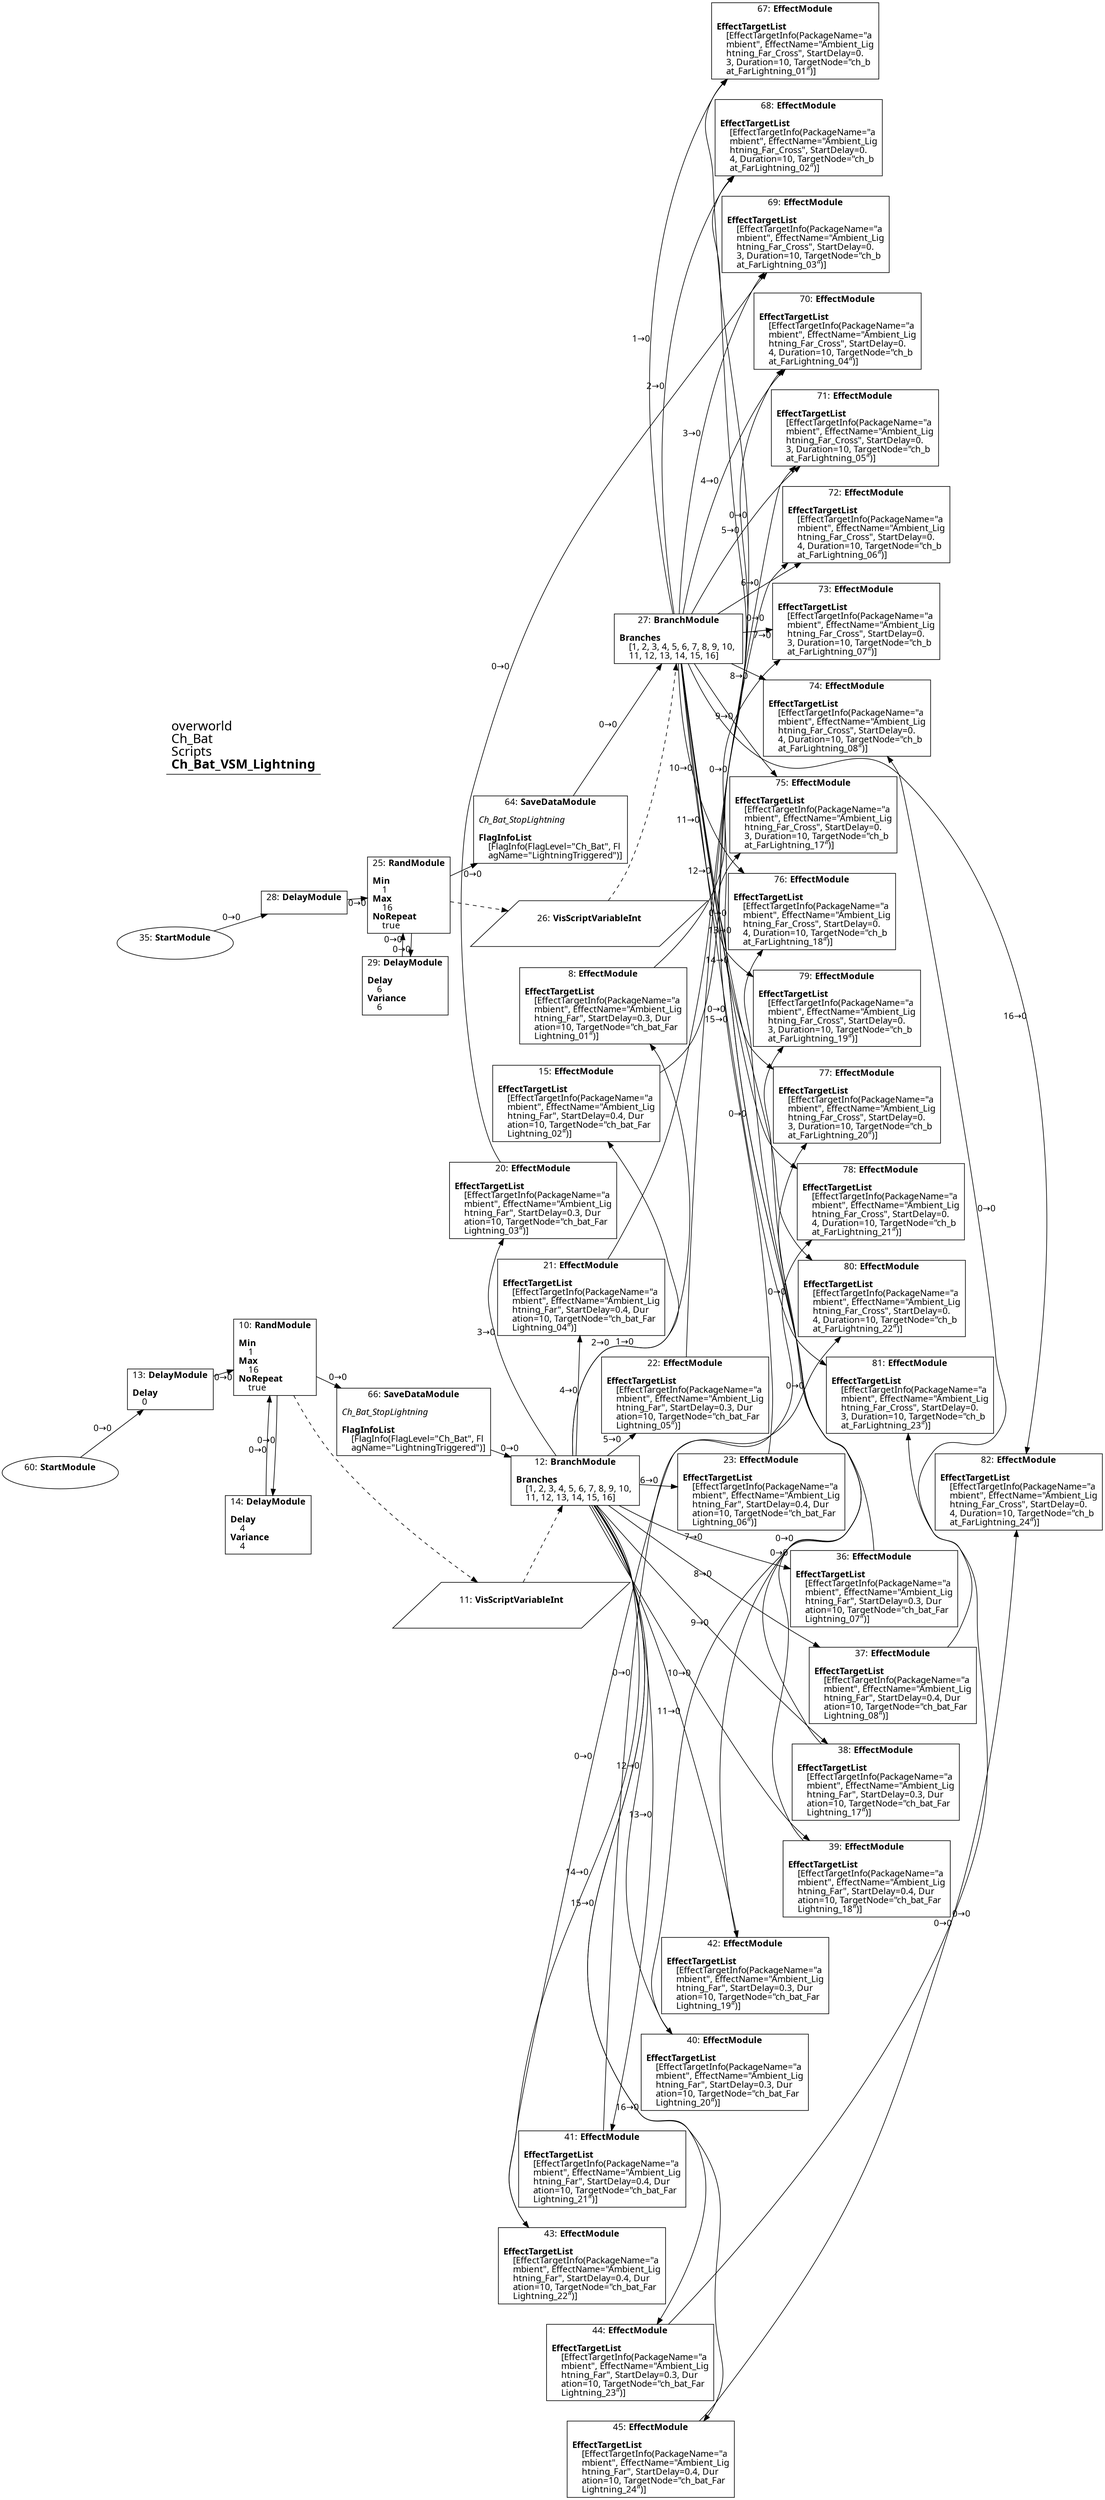 digraph {
    layout = fdp;
    overlap = prism;
    sep = "+16";
    splines = spline;

    node [ shape = box ];

    graph [ fontname = "Segoe UI" ];
    node [ fontname = "Segoe UI" ];
    edge [ fontname = "Segoe UI" ];

    8 [ label = <8: <b>EffectModule</b><br/><br/><b>EffectTargetList</b><br align="left"/>    [EffectTargetInfo(PackageName=&quot;a<br align="left"/>    mbient&quot;, EffectName=&quot;Ambient_Lig<br align="left"/>    htning_Far&quot;, StartDelay=0.3, Dur<br align="left"/>    ation=10, TargetNode=&quot;ch_bat_Far<br align="left"/>    Lightning_01&quot;)]<br align="left"/>> ];
    8 [ pos = "2.1790001,-1.047!" ];
    8 -> 67 [ label = "0→0" ];

    10 [ label = <10: <b>RandModule</b><br/><br/><b>Min</b><br align="left"/>    1<br align="left"/><b>Max</b><br align="left"/>    16<br align="left"/><b>NoRepeat</b><br align="left"/>    true<br align="left"/>> ];
    10 [ pos = "1.4410001,-1.771!" ];
    10 -> 14 [ label = "0→0" ];
    10 -> 66 [ label = "0→0" ];
    10 -> 11 [ style = dashed ];

    11 [ label = <11: <b>VisScriptVariableInt</b><br/><br/>> ];
    11 [ shape = parallelogram ]
    11 [ pos = "1.7110001,-2.029!" ];

    12 [ label = <12: <b>BranchModule</b><br/><br/><b>Branches</b><br align="left"/>    [1, 2, 3, 4, 5, 6, 7, 8, 9, 10, <br align="left"/>    11, 12, 13, 14, 15, 16]<br align="left"/>> ];
    12 [ pos = "1.8740001,-1.771!" ];
    12 -> 8 [ label = "1→0" ];
    12 -> 15 [ label = "2→0" ];
    12 -> 20 [ label = "3→0" ];
    12 -> 21 [ label = "4→0" ];
    12 -> 22 [ label = "5→0" ];
    12 -> 23 [ label = "6→0" ];
    12 -> 36 [ label = "7→0" ];
    12 -> 37 [ label = "8→0" ];
    12 -> 38 [ label = "9→0" ];
    12 -> 39 [ label = "10→0" ];
    12 -> 42 [ label = "11→0" ];
    12 -> 40 [ label = "12→0" ];
    12 -> 41 [ label = "13→0" ];
    12 -> 43 [ label = "14→0" ];
    12 -> 44 [ label = "15→0" ];
    12 -> 45 [ label = "16→0" ];
    11 -> 12 [ style = dashed ];

    13 [ label = <13: <b>DelayModule</b><br/><br/><b>Delay</b><br align="left"/>    0<br align="left"/>> ];
    13 [ pos = "1.256,-1.771!" ];
    13 -> 10 [ label = "0→0" ];

    14 [ label = <14: <b>DelayModule</b><br/><br/><b>Delay</b><br align="left"/>    4<br align="left"/><b>Variance</b><br align="left"/>    4<br align="left"/>> ];
    14 [ pos = "1.475,-1.9870001!" ];
    14 -> 10 [ label = "0→0" ];

    15 [ label = <15: <b>EffectModule</b><br/><br/><b>EffectTargetList</b><br align="left"/>    [EffectTargetInfo(PackageName=&quot;a<br align="left"/>    mbient&quot;, EffectName=&quot;Ambient_Lig<br align="left"/>    htning_Far&quot;, StartDelay=0.4, Dur<br align="left"/>    ation=10, TargetNode=&quot;ch_bat_Far<br align="left"/>    Lightning_02&quot;)]<br align="left"/>> ];
    15 [ pos = "2.1790001,-1.167!" ];
    15 -> 68 [ label = "0→0" ];

    20 [ label = <20: <b>EffectModule</b><br/><br/><b>EffectTargetList</b><br align="left"/>    [EffectTargetInfo(PackageName=&quot;a<br align="left"/>    mbient&quot;, EffectName=&quot;Ambient_Lig<br align="left"/>    htning_Far&quot;, StartDelay=0.3, Dur<br align="left"/>    ation=10, TargetNode=&quot;ch_bat_Far<br align="left"/>    Lightning_03&quot;)]<br align="left"/>> ];
    20 [ pos = "2.1750002,-1.2870001!" ];
    20 -> 69 [ label = "0→0" ];

    21 [ label = <21: <b>EffectModule</b><br/><br/><b>EffectTargetList</b><br align="left"/>    [EffectTargetInfo(PackageName=&quot;a<br align="left"/>    mbient&quot;, EffectName=&quot;Ambient_Lig<br align="left"/>    htning_Far&quot;, StartDelay=0.4, Dur<br align="left"/>    ation=10, TargetNode=&quot;ch_bat_Far<br align="left"/>    Lightning_04&quot;)]<br align="left"/>> ];
    21 [ pos = "2.177,-1.4080001!" ];
    21 -> 70 [ label = "0→0" ];

    22 [ label = <22: <b>EffectModule</b><br/><br/><b>EffectTargetList</b><br align="left"/>    [EffectTargetInfo(PackageName=&quot;a<br align="left"/>    mbient&quot;, EffectName=&quot;Ambient_Lig<br align="left"/>    htning_Far&quot;, StartDelay=0.3, Dur<br align="left"/>    ation=10, TargetNode=&quot;ch_bat_Far<br align="left"/>    Lightning_05&quot;)]<br align="left"/>> ];
    22 [ pos = "2.174,-1.5270001!" ];
    22 -> 71 [ label = "0→0" ];

    23 [ label = <23: <b>EffectModule</b><br/><br/><b>EffectTargetList</b><br align="left"/>    [EffectTargetInfo(PackageName=&quot;a<br align="left"/>    mbient&quot;, EffectName=&quot;Ambient_Lig<br align="left"/>    htning_Far&quot;, StartDelay=0.4, Dur<br align="left"/>    ation=10, TargetNode=&quot;ch_bat_Far<br align="left"/>    Lightning_06&quot;)]<br align="left"/>> ];
    23 [ pos = "2.173,-1.6470001!" ];
    23 -> 72 [ label = "0→0" ];

    25 [ label = <25: <b>RandModule</b><br/><br/><b>Min</b><br align="left"/>    1<br align="left"/><b>Max</b><br align="left"/>    16<br align="left"/><b>NoRepeat</b><br align="left"/>    true<br align="left"/>> ];
    25 [ pos = "1.5380001,0.675!" ];
    25 -> 29 [ label = "0→0" ];
    25 -> 64 [ label = "0→0" ];
    25 -> 26 [ style = dashed ];

    26 [ label = <26: <b>VisScriptVariableInt</b><br/><br/>> ];
    26 [ shape = parallelogram ]
    26 [ pos = "1.8260001,0.47200003!" ];

    27 [ label = <27: <b>BranchModule</b><br/><br/><b>Branches</b><br align="left"/>    [1, 2, 3, 4, 5, 6, 7, 8, 9, 10, <br align="left"/>    11, 12, 13, 14, 15, 16]<br align="left"/>> ];
    27 [ pos = "1.9930001,0.675!" ];
    27 -> 82 [ label = "16→0" ];
    27 -> 81 [ label = "15→0" ];
    27 -> 80 [ label = "14→0" ];
    27 -> 78 [ label = "13→0" ];
    27 -> 77 [ label = "12→0" ];
    27 -> 79 [ label = "11→0" ];
    27 -> 76 [ label = "10→0" ];
    27 -> 75 [ label = "9→0" ];
    27 -> 74 [ label = "8→0" ];
    27 -> 73 [ label = "7→0" ];
    27 -> 72 [ label = "6→0" ];
    27 -> 71 [ label = "5→0" ];
    27 -> 70 [ label = "4→0" ];
    27 -> 69 [ label = "3→0" ];
    27 -> 68 [ label = "2→0" ];
    27 -> 67 [ label = "1→0" ];
    26 -> 27 [ style = dashed ];

    28 [ label = <28: <b>DelayModule</b><br/><br/>> ];
    28 [ pos = "1.299,0.675!" ];
    28 -> 25 [ label = "0→0" ];

    29 [ label = <29: <b>DelayModule</b><br/><br/><b>Delay</b><br align="left"/>    6<br align="left"/><b>Variance</b><br align="left"/>    6<br align="left"/>> ];
    29 [ pos = "1.5730001,0.439!" ];
    29 -> 25 [ label = "0→0" ];

    35 [ label = <35: <b>StartModule</b><br/><br/>> ];
    35 [ shape = oval ]
    35 [ pos = "0.80700004,0.57000005!" ];
    35 -> 28 [ label = "0→0" ];

    36 [ label = <36: <b>EffectModule</b><br/><br/><b>EffectTargetList</b><br align="left"/>    [EffectTargetInfo(PackageName=&quot;a<br align="left"/>    mbient&quot;, EffectName=&quot;Ambient_Lig<br align="left"/>    htning_Far&quot;, StartDelay=0.3, Dur<br align="left"/>    ation=10, TargetNode=&quot;ch_bat_Far<br align="left"/>    Lightning_07&quot;)]<br align="left"/>> ];
    36 [ pos = "2.1680002,-1.7750001!" ];
    36 -> 73 [ label = "0→0" ];

    37 [ label = <37: <b>EffectModule</b><br/><br/><b>EffectTargetList</b><br align="left"/>    [EffectTargetInfo(PackageName=&quot;a<br align="left"/>    mbient&quot;, EffectName=&quot;Ambient_Lig<br align="left"/>    htning_Far&quot;, StartDelay=0.4, Dur<br align="left"/>    ation=10, TargetNode=&quot;ch_bat_Far<br align="left"/>    Lightning_08&quot;)]<br align="left"/>> ];
    37 [ pos = "2.1680002,-1.8950001!" ];
    37 -> 74 [ label = "0→0" ];

    38 [ label = <38: <b>EffectModule</b><br/><br/><b>EffectTargetList</b><br align="left"/>    [EffectTargetInfo(PackageName=&quot;a<br align="left"/>    mbient&quot;, EffectName=&quot;Ambient_Lig<br align="left"/>    htning_Far&quot;, StartDelay=0.3, Dur<br align="left"/>    ation=10, TargetNode=&quot;ch_bat_Far<br align="left"/>    Lightning_17&quot;)]<br align="left"/>> ];
    38 [ pos = "2.164,-2.015!" ];
    38 -> 75 [ label = "0→0" ];

    39 [ label = <39: <b>EffectModule</b><br/><br/><b>EffectTargetList</b><br align="left"/>    [EffectTargetInfo(PackageName=&quot;a<br align="left"/>    mbient&quot;, EffectName=&quot;Ambient_Lig<br align="left"/>    htning_Far&quot;, StartDelay=0.4, Dur<br align="left"/>    ation=10, TargetNode=&quot;ch_bat_Far<br align="left"/>    Lightning_18&quot;)]<br align="left"/>> ];
    39 [ pos = "2.1660001,-2.1360002!" ];
    39 -> 76 [ label = "0→0" ];

    40 [ label = <40: <b>EffectModule</b><br/><br/><b>EffectTargetList</b><br align="left"/>    [EffectTargetInfo(PackageName=&quot;a<br align="left"/>    mbient&quot;, EffectName=&quot;Ambient_Lig<br align="left"/>    htning_Far&quot;, StartDelay=0.3, Dur<br align="left"/>    ation=10, TargetNode=&quot;ch_bat_Far<br align="left"/>    Lightning_20&quot;)]<br align="left"/>> ];
    40 [ pos = "2.164,-2.3720002!" ];
    40 -> 77 [ label = "0→0" ];

    41 [ label = <41: <b>EffectModule</b><br/><br/><b>EffectTargetList</b><br align="left"/>    [EffectTargetInfo(PackageName=&quot;a<br align="left"/>    mbient&quot;, EffectName=&quot;Ambient_Lig<br align="left"/>    htning_Far&quot;, StartDelay=0.4, Dur<br align="left"/>    ation=10, TargetNode=&quot;ch_bat_Far<br align="left"/>    Lightning_21&quot;)]<br align="left"/>> ];
    41 [ pos = "2.164,-2.493!" ];
    41 -> 78 [ label = "0→0" ];

    42 [ label = <42: <b>EffectModule</b><br/><br/><b>EffectTargetList</b><br align="left"/>    [EffectTargetInfo(PackageName=&quot;a<br align="left"/>    mbient&quot;, EffectName=&quot;Ambient_Lig<br align="left"/>    htning_Far&quot;, StartDelay=0.3, Dur<br align="left"/>    ation=10, TargetNode=&quot;ch_bat_Far<br align="left"/>    Lightning_19&quot;)]<br align="left"/>> ];
    42 [ pos = "2.164,-2.253!" ];
    42 -> 79 [ label = "0→0" ];

    43 [ label = <43: <b>EffectModule</b><br/><br/><b>EffectTargetList</b><br align="left"/>    [EffectTargetInfo(PackageName=&quot;a<br align="left"/>    mbient&quot;, EffectName=&quot;Ambient_Lig<br align="left"/>    htning_Far&quot;, StartDelay=0.4, Dur<br align="left"/>    ation=10, TargetNode=&quot;ch_bat_Far<br align="left"/>    Lightning_22&quot;)]<br align="left"/>> ];
    43 [ pos = "2.16,-2.624!" ];
    43 -> 80 [ label = "0→0" ];

    44 [ label = <44: <b>EffectModule</b><br/><br/><b>EffectTargetList</b><br align="left"/>    [EffectTargetInfo(PackageName=&quot;a<br align="left"/>    mbient&quot;, EffectName=&quot;Ambient_Lig<br align="left"/>    htning_Far&quot;, StartDelay=0.3, Dur<br align="left"/>    ation=10, TargetNode=&quot;ch_bat_Far<br align="left"/>    Lightning_23&quot;)]<br align="left"/>> ];
    44 [ pos = "2.1560001,-2.7440002!" ];
    44 -> 81 [ label = "0→0" ];

    45 [ label = <45: <b>EffectModule</b><br/><br/><b>EffectTargetList</b><br align="left"/>    [EffectTargetInfo(PackageName=&quot;a<br align="left"/>    mbient&quot;, EffectName=&quot;Ambient_Lig<br align="left"/>    htning_Far&quot;, StartDelay=0.4, Dur<br align="left"/>    ation=10, TargetNode=&quot;ch_bat_Far<br align="left"/>    Lightning_24&quot;)]<br align="left"/>> ];
    45 [ pos = "2.158,-2.8650002!" ];
    45 -> 82 [ label = "0→0" ];

    60 [ label = <60: <b>StartModule</b><br/><br/>> ];
    60 [ shape = oval ]
    60 [ pos = "0.93100005,-1.815!" ];
    60 -> 13 [ label = "0→0" ];

    64 [ label = <64: <b>SaveDataModule</b><br/><br/><i>Ch_Bat_StopLightning<br align="left"/></i><br align="left"/><b>FlagInfoList</b><br align="left"/>    [FlagInfo(FlagLevel=&quot;Ch_Bat&quot;, Fl<br align="left"/>    agName=&quot;LightningTriggered&quot;)]<br align="left"/>> ];
    64 [ pos = "1.7800001,0.675!" ];
    64 -> 27 [ label = "0→0" ];

    66 [ label = <66: <b>SaveDataModule</b><br/><br/><i>Ch_Bat_StopLightning<br align="left"/></i><br align="left"/><b>FlagInfoList</b><br align="left"/>    [FlagInfo(FlagLevel=&quot;Ch_Bat&quot;, Fl<br align="left"/>    agName=&quot;LightningTriggered&quot;)]<br align="left"/>> ];
    66 [ pos = "1.6750001,-1.771!" ];
    66 -> 12 [ label = "0→0" ];

    67 [ label = <67: <b>EffectModule</b><br/><br/><b>EffectTargetList</b><br align="left"/>    [EffectTargetInfo(PackageName=&quot;a<br align="left"/>    mbient&quot;, EffectName=&quot;Ambient_Lig<br align="left"/>    htning_Far_Cross&quot;, StartDelay=0.<br align="left"/>    3, Duration=10, TargetNode=&quot;ch_b<br align="left"/>    at_FarLightning_01&quot;)]<br align="left"/>> ];
    67 [ pos = "2.588,1.335!" ];

    68 [ label = <68: <b>EffectModule</b><br/><br/><b>EffectTargetList</b><br align="left"/>    [EffectTargetInfo(PackageName=&quot;a<br align="left"/>    mbient&quot;, EffectName=&quot;Ambient_Lig<br align="left"/>    htning_Far_Cross&quot;, StartDelay=0.<br align="left"/>    4, Duration=10, TargetNode=&quot;ch_b<br align="left"/>    at_FarLightning_02&quot;)]<br align="left"/>> ];
    68 [ pos = "2.588,1.215!" ];

    69 [ label = <69: <b>EffectModule</b><br/><br/><b>EffectTargetList</b><br align="left"/>    [EffectTargetInfo(PackageName=&quot;a<br align="left"/>    mbient&quot;, EffectName=&quot;Ambient_Lig<br align="left"/>    htning_Far_Cross&quot;, StartDelay=0.<br align="left"/>    3, Duration=10, TargetNode=&quot;ch_b<br align="left"/>    at_FarLightning_03&quot;)]<br align="left"/>> ];
    69 [ pos = "2.584,1.095!" ];

    70 [ label = <70: <b>EffectModule</b><br/><br/><b>EffectTargetList</b><br align="left"/>    [EffectTargetInfo(PackageName=&quot;a<br align="left"/>    mbient&quot;, EffectName=&quot;Ambient_Lig<br align="left"/>    htning_Far_Cross&quot;, StartDelay=0.<br align="left"/>    4, Duration=10, TargetNode=&quot;ch_b<br align="left"/>    at_FarLightning_04&quot;)]<br align="left"/>> ];
    70 [ pos = "2.5860002,0.97400004!" ];

    71 [ label = <71: <b>EffectModule</b><br/><br/><b>EffectTargetList</b><br align="left"/>    [EffectTargetInfo(PackageName=&quot;a<br align="left"/>    mbient&quot;, EffectName=&quot;Ambient_Lig<br align="left"/>    htning_Far_Cross&quot;, StartDelay=0.<br align="left"/>    3, Duration=10, TargetNode=&quot;ch_b<br align="left"/>    at_FarLightning_05&quot;)]<br align="left"/>> ];
    71 [ pos = "2.5830002,0.855!" ];

    72 [ label = <72: <b>EffectModule</b><br/><br/><b>EffectTargetList</b><br align="left"/>    [EffectTargetInfo(PackageName=&quot;a<br align="left"/>    mbient&quot;, EffectName=&quot;Ambient_Lig<br align="left"/>    htning_Far_Cross&quot;, StartDelay=0.<br align="left"/>    4, Duration=10, TargetNode=&quot;ch_b<br align="left"/>    at_FarLightning_06&quot;)]<br align="left"/>> ];
    72 [ pos = "2.582,0.735!" ];

    73 [ label = <73: <b>EffectModule</b><br/><br/><b>EffectTargetList</b><br align="left"/>    [EffectTargetInfo(PackageName=&quot;a<br align="left"/>    mbient&quot;, EffectName=&quot;Ambient_Lig<br align="left"/>    htning_Far_Cross&quot;, StartDelay=0.<br align="left"/>    3, Duration=10, TargetNode=&quot;ch_b<br align="left"/>    at_FarLightning_07&quot;)]<br align="left"/>> ];
    73 [ pos = "2.5770001,0.60700005!" ];

    74 [ label = <74: <b>EffectModule</b><br/><br/><b>EffectTargetList</b><br align="left"/>    [EffectTargetInfo(PackageName=&quot;a<br align="left"/>    mbient&quot;, EffectName=&quot;Ambient_Lig<br align="left"/>    htning_Far_Cross&quot;, StartDelay=0.<br align="left"/>    4, Duration=10, TargetNode=&quot;ch_b<br align="left"/>    at_FarLightning_08&quot;)]<br align="left"/>> ];
    74 [ pos = "2.5770001,0.48700002!" ];

    75 [ label = <75: <b>EffectModule</b><br/><br/><b>EffectTargetList</b><br align="left"/>    [EffectTargetInfo(PackageName=&quot;a<br align="left"/>    mbient&quot;, EffectName=&quot;Ambient_Lig<br align="left"/>    htning_Far_Cross&quot;, StartDelay=0.<br align="left"/>    3, Duration=10, TargetNode=&quot;ch_b<br align="left"/>    at_FarLightning_17&quot;)]<br align="left"/>> ];
    75 [ pos = "2.5730002,0.367!" ];

    76 [ label = <76: <b>EffectModule</b><br/><br/><b>EffectTargetList</b><br align="left"/>    [EffectTargetInfo(PackageName=&quot;a<br align="left"/>    mbient&quot;, EffectName=&quot;Ambient_Lig<br align="left"/>    htning_Far_Cross&quot;, StartDelay=0.<br align="left"/>    4, Duration=10, TargetNode=&quot;ch_b<br align="left"/>    at_FarLightning_18&quot;)]<br align="left"/>> ];
    76 [ pos = "2.575,0.246!" ];

    77 [ label = <77: <b>EffectModule</b><br/><br/><b>EffectTargetList</b><br align="left"/>    [EffectTargetInfo(PackageName=&quot;a<br align="left"/>    mbient&quot;, EffectName=&quot;Ambient_Lig<br align="left"/>    htning_Far_Cross&quot;, StartDelay=0.<br align="left"/>    3, Duration=10, TargetNode=&quot;ch_b<br align="left"/>    at_FarLightning_20&quot;)]<br align="left"/>> ];
    77 [ pos = "2.5730002,0.010000001!" ];

    78 [ label = <78: <b>EffectModule</b><br/><br/><b>EffectTargetList</b><br align="left"/>    [EffectTargetInfo(PackageName=&quot;a<br align="left"/>    mbient&quot;, EffectName=&quot;Ambient_Lig<br align="left"/>    htning_Far_Cross&quot;, StartDelay=0.<br align="left"/>    4, Duration=10, TargetNode=&quot;ch_b<br align="left"/>    at_FarLightning_21&quot;)]<br align="left"/>> ];
    78 [ pos = "2.5730002,-0.11100001!" ];

    79 [ label = <79: <b>EffectModule</b><br/><br/><b>EffectTargetList</b><br align="left"/>    [EffectTargetInfo(PackageName=&quot;a<br align="left"/>    mbient&quot;, EffectName=&quot;Ambient_Lig<br align="left"/>    htning_Far_Cross&quot;, StartDelay=0.<br align="left"/>    3, Duration=10, TargetNode=&quot;ch_b<br align="left"/>    at_FarLightning_19&quot;)]<br align="left"/>> ];
    79 [ pos = "2.5730002,0.12900001!" ];

    80 [ label = <80: <b>EffectModule</b><br/><br/><b>EffectTargetList</b><br align="left"/>    [EffectTargetInfo(PackageName=&quot;a<br align="left"/>    mbient&quot;, EffectName=&quot;Ambient_Lig<br align="left"/>    htning_Far_Cross&quot;, StartDelay=0.<br align="left"/>    4, Duration=10, TargetNode=&quot;ch_b<br align="left"/>    at_FarLightning_22&quot;)]<br align="left"/>> ];
    80 [ pos = "2.569,-0.24200001!" ];

    81 [ label = <81: <b>EffectModule</b><br/><br/><b>EffectTargetList</b><br align="left"/>    [EffectTargetInfo(PackageName=&quot;a<br align="left"/>    mbient&quot;, EffectName=&quot;Ambient_Lig<br align="left"/>    htning_Far_Cross&quot;, StartDelay=0.<br align="left"/>    3, Duration=10, TargetNode=&quot;ch_b<br align="left"/>    at_FarLightning_23&quot;)]<br align="left"/>> ];
    81 [ pos = "2.565,-0.36200002!" ];

    82 [ label = <82: <b>EffectModule</b><br/><br/><b>EffectTargetList</b><br align="left"/>    [EffectTargetInfo(PackageName=&quot;a<br align="left"/>    mbient&quot;, EffectName=&quot;Ambient_Lig<br align="left"/>    htning_Far_Cross&quot;, StartDelay=0.<br align="left"/>    4, Duration=10, TargetNode=&quot;ch_b<br align="left"/>    at_FarLightning_24&quot;)]<br align="left"/>> ];
    82 [ pos = "2.5670002,-0.483!" ];

    title [ pos = "0.80600005,1.3360001!" ];
    title [ shape = underline ];
    title [ label = <<font point-size="20">overworld<br align="left"/>Ch_Bat<br align="left"/>Scripts<br align="left"/><b>Ch_Bat_VSM_Lightning</b><br align="left"/></font>> ];
}
